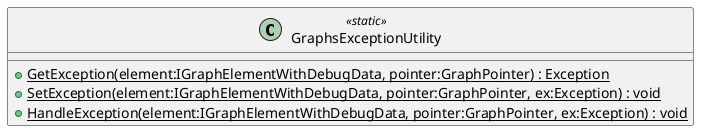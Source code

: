 @startuml
class GraphsExceptionUtility <<static>> {
    + {static} GetException(element:IGraphElementWithDebugData, pointer:GraphPointer) : Exception
    + {static} SetException(element:IGraphElementWithDebugData, pointer:GraphPointer, ex:Exception) : void
    + {static} HandleException(element:IGraphElementWithDebugData, pointer:GraphPointer, ex:Exception) : void
}
@enduml
